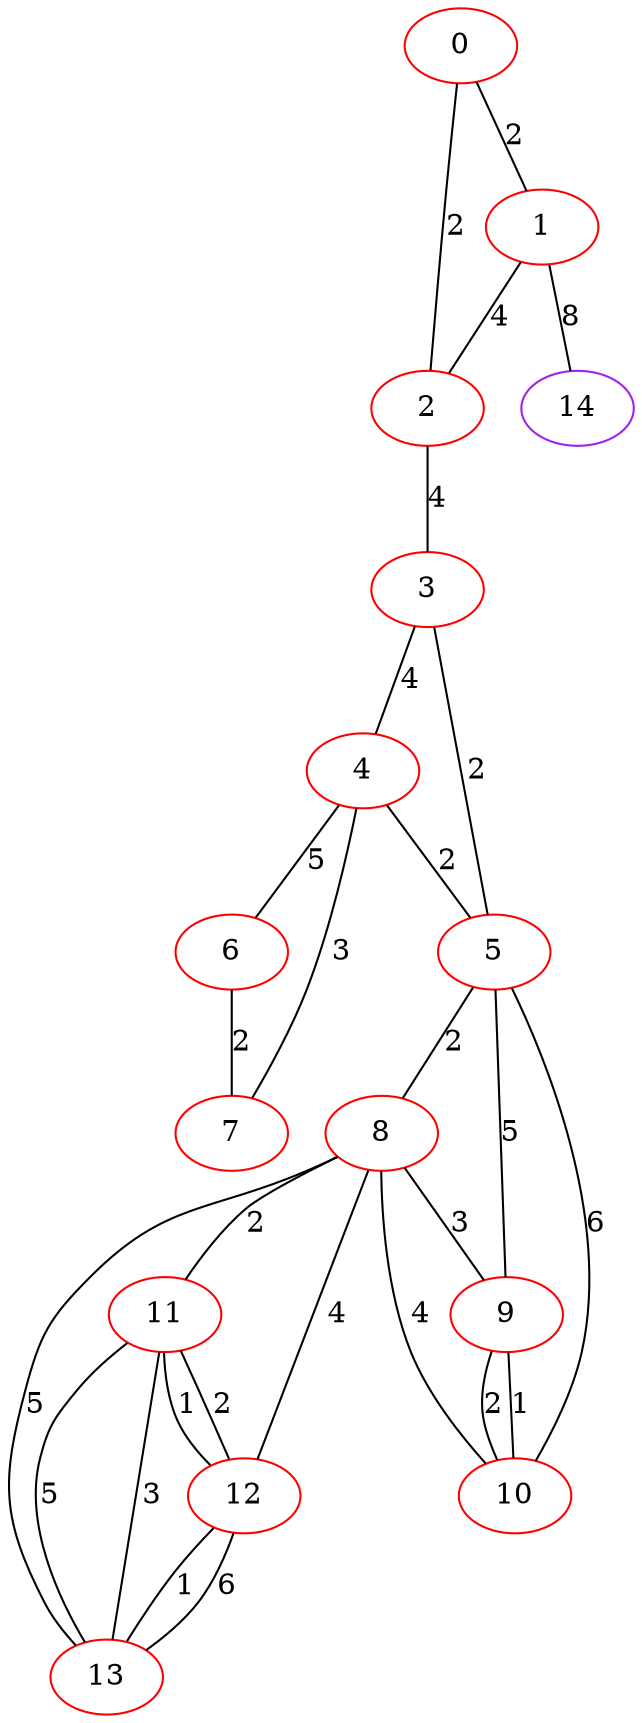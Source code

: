 graph "" {
0 [color=red, weight=1];
1 [color=red, weight=1];
2 [color=red, weight=1];
3 [color=red, weight=1];
4 [color=red, weight=1];
5 [color=red, weight=1];
6 [color=red, weight=1];
7 [color=red, weight=1];
8 [color=red, weight=1];
9 [color=red, weight=1];
10 [color=red, weight=1];
11 [color=red, weight=1];
12 [color=red, weight=1];
13 [color=red, weight=1];
14 [color=purple, weight=4];
0 -- 1  [key=0, label=2];
0 -- 2  [key=0, label=2];
1 -- 2  [key=0, label=4];
1 -- 14  [key=0, label=8];
2 -- 3  [key=0, label=4];
3 -- 4  [key=0, label=4];
3 -- 5  [key=0, label=2];
4 -- 5  [key=0, label=2];
4 -- 6  [key=0, label=5];
4 -- 7  [key=0, label=3];
5 -- 8  [key=0, label=2];
5 -- 9  [key=0, label=5];
5 -- 10  [key=0, label=6];
6 -- 7  [key=0, label=2];
8 -- 9  [key=0, label=3];
8 -- 10  [key=0, label=4];
8 -- 11  [key=0, label=2];
8 -- 12  [key=0, label=4];
8 -- 13  [key=0, label=5];
9 -- 10  [key=0, label=2];
9 -- 10  [key=1, label=1];
11 -- 12  [key=0, label=1];
11 -- 12  [key=1, label=2];
11 -- 13  [key=0, label=5];
11 -- 13  [key=1, label=3];
12 -- 13  [key=0, label=6];
12 -- 13  [key=1, label=1];
}
